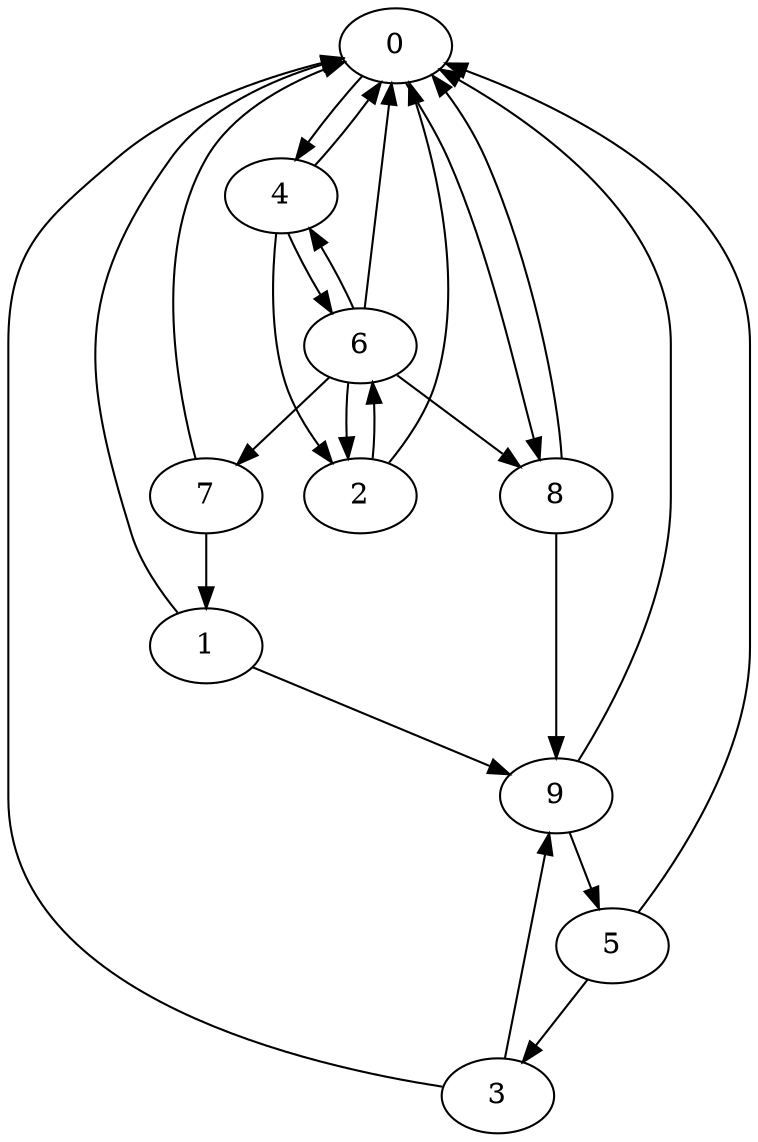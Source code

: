 strict digraph "" {
	0	 [component_delay=3];
	4	 [component_delay=3];
	0 -> 4	 [wire_delay=1];
	8	 [component_delay=3];
	0 -> 8	 [wire_delay=1];
	1	 [component_delay=3];
	1 -> 0;
	9	 [component_delay=3];
	1 -> 9	 [wire_delay=1];
	2	 [component_delay=3];
	2 -> 0;
	6	 [component_delay=3];
	2 -> 6	 [wire_delay=1];
	3	 [component_delay=3];
	3 -> 0;
	3 -> 9	 [wire_delay=1];
	4 -> 0;
	4 -> 2	 [wire_delay=1];
	4 -> 6	 [wire_delay=1];
	5	 [component_delay=3];
	5 -> 0;
	5 -> 3	 [wire_delay=1];
	6 -> 0;
	6 -> 2	 [wire_delay=1];
	6 -> 4	 [wire_delay=1];
	7	 [component_delay=3];
	6 -> 7	 [wire_delay=1];
	6 -> 8	 [wire_delay=1];
	7 -> 0;
	7 -> 1	 [wire_delay=1];
	8 -> 0;
	8 -> 9	 [wire_delay=1];
	9 -> 0;
	9 -> 5	 [wire_delay=1];
}

